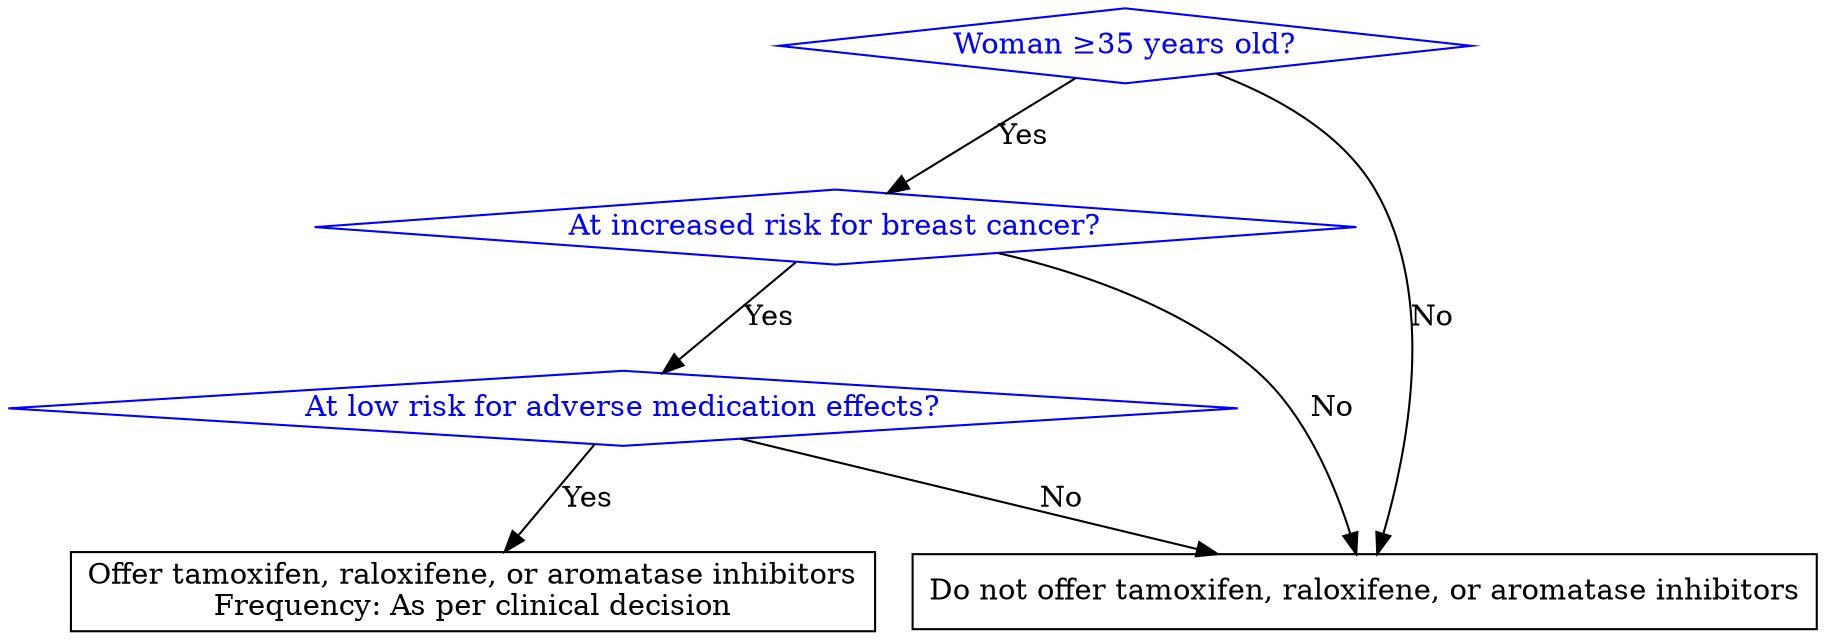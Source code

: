 digraph G {
    rankdir=TB
    node [shape=diamond, color=blue, fontcolor=blue];
    
    A [label="Woman ≥35 years old?", shape=diamond];
    B [label="At increased risk for breast cancer?", shape=diamond];
    C [label="At low risk for adverse medication effects?", shape=diamond];
    
    D [label="Offer tamoxifen, raloxifene, or aromatase inhibitors\nFrequency: As per clinical decision", shape=rectangle, color=black, fontcolor=black];
    E [label="Do not offer tamoxifen, raloxifene, or aromatase inhibitors", shape=rectangle, color=black, fontcolor=black];
    
    A -> B [label="Yes"];
    A -> E [label="No"];
    B -> C [label="Yes"];
    B -> E [label="No"];
    C -> D [label="Yes"];
    C -> E [label="No"];
}